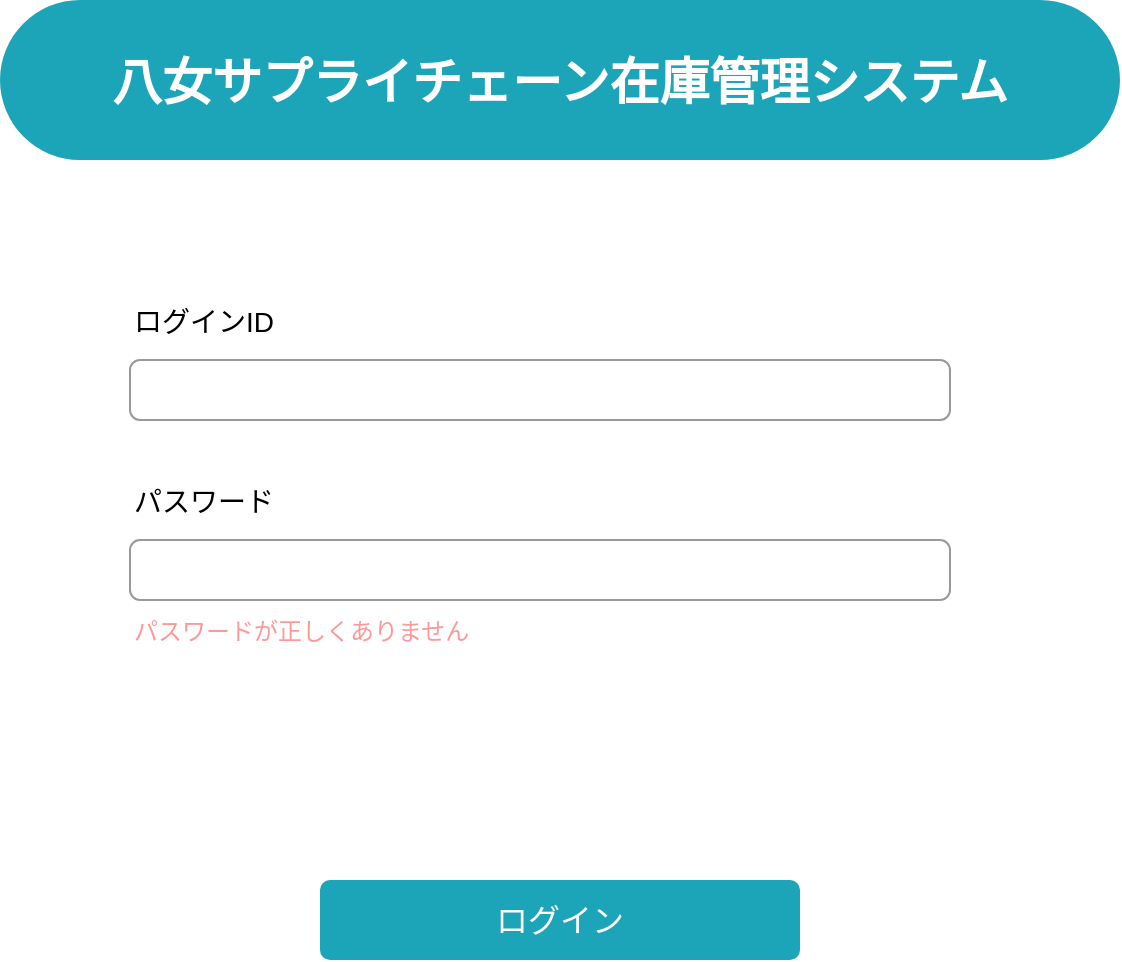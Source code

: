 <mxfile>
    <diagram id="nPhkdxwI-8ep9JNqV6eZ" name="ログイン画面">
        <mxGraphModel dx="1804" dy="1166" grid="1" gridSize="10" guides="1" tooltips="1" connect="1" arrows="1" fold="1" page="1" pageScale="1" pageWidth="1169" pageHeight="827" math="0" shadow="0">
            <root>
                <mxCell id="0"/>
                <mxCell id="1" parent="0"/>
                <mxCell id="2" value="ログイン" style="html=1;shadow=0;dashed=0;shape=mxgraph.bootstrap.rrect;rSize=5;strokeColor=none;strokeWidth=1;fillColor=#1CA5B8;fontColor=#FFFFFF;whiteSpace=wrap;align=center;verticalAlign=middle;spacingLeft=0;fontStyle=0;fontSize=16;spacing=5;" vertex="1" parent="1">
                    <mxGeometry x="465" y="540" width="240" height="40" as="geometry"/>
                </mxCell>
                <mxCell id="3" value="パスワード" style="fillColor=none;strokeColor=none;align=left;fontSize=14;" vertex="1" parent="1">
                    <mxGeometry x="370" y="330" width="260" height="40" as="geometry"/>
                </mxCell>
                <mxCell id="4" value="" style="html=1;shadow=0;dashed=0;shape=mxgraph.bootstrap.rrect;rSize=5;fillColor=none;strokeColor=#999999;align=left;spacing=15;fontSize=14;fontColor=#6C767D;" vertex="1" parent="1">
                    <mxGeometry x="370" y="370" width="410" height="30" as="geometry"/>
                </mxCell>
                <mxCell id="5" value="パスワードが正しくありません" style="fillColor=none;strokeColor=none;align=left;spacing=2;fontSize=12;fontColor=#FF9999;" vertex="1" parent="1">
                    <mxGeometry x="370" y="400" width="260" height="30" as="geometry"/>
                </mxCell>
                <mxCell id="10" value="ログインID" style="fillColor=none;strokeColor=none;align=left;fontSize=14;" vertex="1" parent="1">
                    <mxGeometry x="370" y="240" width="260" height="40" as="geometry"/>
                </mxCell>
                <mxCell id="11" value="" style="html=1;shadow=0;dashed=0;shape=mxgraph.bootstrap.rrect;rSize=5;fillColor=none;strokeColor=#999999;align=left;spacing=15;fontSize=14;fontColor=#6C767D;" vertex="1" parent="1">
                    <mxGeometry x="370" y="280" width="410" height="30" as="geometry"/>
                </mxCell>
                <mxCell id="12" value="八女サプライチェーン在庫管理システム" style="rounded=1;whiteSpace=wrap;html=1;arcSize=50;strokeColor=none;strokeWidth=1;fillColor=#1CA5B8;fontColor=#ffffff;whiteSpace=wrap;align=center;verticalAlign=middle;spacingLeft=0;fontStyle=1;fontSize=25;spacing=10;" vertex="1" parent="1">
                    <mxGeometry x="305" y="100" width="560" height="80" as="geometry"/>
                </mxCell>
            </root>
        </mxGraphModel>
    </diagram>
    <diagram id="VWw6ZKl8EBiHnot_Veix" name="在庫TOP">
        <mxGraphModel dx="1533" dy="1818" grid="1" gridSize="10" guides="1" tooltips="1" connect="1" arrows="1" fold="1" page="1" pageScale="1" pageWidth="1169" pageHeight="827" math="0" shadow="0">
            <root>
                <mxCell id="2mvK1P5FtlpjqYW_Q0hu-0"/>
                <mxCell id="2mvK1P5FtlpjqYW_Q0hu-1" parent="2mvK1P5FtlpjqYW_Q0hu-0"/>
                <mxCell id="-dY6SEeMc8PUk9GyILH9-1" value="Table" style="shape=table;startSize=30;container=1;collapsible=0;childLayout=tableLayout;fontStyle=1;align=center;pointerEvents=1;rounded=1;fontSize=13;fontColor=#FF9999;" vertex="1" parent="2mvK1P5FtlpjqYW_Q0hu-1">
                    <mxGeometry x="100" y="-730" width="300" height="170" as="geometry"/>
                </mxCell>
                <mxCell id="-dY6SEeMc8PUk9GyILH9-2" value="" style="shape=partialRectangle;html=1;whiteSpace=wrap;collapsible=0;dropTarget=0;pointerEvents=0;fillColor=none;top=0;left=0;bottom=0;right=0;points=[[0,0.5],[1,0.5]];portConstraint=eastwest;rounded=1;fontSize=13;fontColor=#FF9999;" vertex="1" parent="-dY6SEeMc8PUk9GyILH9-1">
                    <mxGeometry y="30" width="300" height="38" as="geometry"/>
                </mxCell>
                <mxCell id="-dY6SEeMc8PUk9GyILH9-3" value="300&lt;span style=&quot;white-space: pre&quot;&gt;&#9;&lt;/span&gt;" style="shape=partialRectangle;html=1;whiteSpace=wrap;connectable=0;fillColor=none;top=0;left=0;bottom=0;right=0;overflow=hidden;pointerEvents=1;rounded=1;fontSize=13;fontColor=#FF9999;" vertex="1" parent="-dY6SEeMc8PUk9GyILH9-2">
                    <mxGeometry width="60" height="38" as="geometry">
                        <mxRectangle width="60" height="38" as="alternateBounds"/>
                    </mxGeometry>
                </mxCell>
                <mxCell id="-dY6SEeMc8PUk9GyILH9-4" value="" style="shape=partialRectangle;html=1;whiteSpace=wrap;connectable=0;fillColor=none;top=0;left=0;bottom=0;right=0;overflow=hidden;pointerEvents=1;rounded=1;fontSize=13;fontColor=#FF9999;" vertex="1" parent="-dY6SEeMc8PUk9GyILH9-2">
                    <mxGeometry x="60" width="60" height="38" as="geometry">
                        <mxRectangle width="60" height="38" as="alternateBounds"/>
                    </mxGeometry>
                </mxCell>
                <mxCell id="-dY6SEeMc8PUk9GyILH9-5" value="" style="shape=partialRectangle;html=1;whiteSpace=wrap;connectable=0;fillColor=none;top=0;left=0;bottom=0;right=0;overflow=hidden;pointerEvents=1;rounded=1;fontSize=13;fontColor=#FF9999;" vertex="1" parent="-dY6SEeMc8PUk9GyILH9-2">
                    <mxGeometry x="120" width="60" height="38" as="geometry">
                        <mxRectangle width="60" height="38" as="alternateBounds"/>
                    </mxGeometry>
                </mxCell>
                <mxCell id="-dY6SEeMc8PUk9GyILH9-14" style="shape=partialRectangle;html=1;whiteSpace=wrap;connectable=0;fillColor=none;top=0;left=0;bottom=0;right=0;overflow=hidden;pointerEvents=1;rounded=1;fontSize=13;fontColor=#FF9999;" vertex="1" parent="-dY6SEeMc8PUk9GyILH9-2">
                    <mxGeometry x="180" width="60" height="38" as="geometry">
                        <mxRectangle width="60" height="38" as="alternateBounds"/>
                    </mxGeometry>
                </mxCell>
                <mxCell id="-dY6SEeMc8PUk9GyILH9-17" style="shape=partialRectangle;html=1;whiteSpace=wrap;connectable=0;fillColor=none;top=0;left=0;bottom=0;right=0;overflow=hidden;pointerEvents=1;rounded=1;fontSize=13;fontColor=#FF9999;" vertex="1" parent="-dY6SEeMc8PUk9GyILH9-2">
                    <mxGeometry x="240" width="60" height="38" as="geometry">
                        <mxRectangle width="60" height="38" as="alternateBounds"/>
                    </mxGeometry>
                </mxCell>
                <mxCell id="-dY6SEeMc8PUk9GyILH9-6" value="" style="shape=partialRectangle;html=1;whiteSpace=wrap;collapsible=0;dropTarget=0;pointerEvents=0;fillColor=none;top=0;left=0;bottom=0;right=0;points=[[0,0.5],[1,0.5]];portConstraint=eastwest;rounded=1;fontSize=13;fontColor=#FF9999;" vertex="1" parent="-dY6SEeMc8PUk9GyILH9-1">
                    <mxGeometry y="68" width="300" height="51" as="geometry"/>
                </mxCell>
                <mxCell id="-dY6SEeMc8PUk9GyILH9-7" value="" style="shape=partialRectangle;html=1;whiteSpace=wrap;connectable=0;fillColor=none;top=0;left=0;bottom=0;right=0;overflow=hidden;pointerEvents=1;rounded=1;fontSize=13;fontColor=#FF9999;" vertex="1" parent="-dY6SEeMc8PUk9GyILH9-6">
                    <mxGeometry width="60" height="51" as="geometry">
                        <mxRectangle width="60" height="51" as="alternateBounds"/>
                    </mxGeometry>
                </mxCell>
                <mxCell id="-dY6SEeMc8PUk9GyILH9-8" value="" style="shape=partialRectangle;html=1;whiteSpace=wrap;connectable=0;fillColor=none;top=0;left=0;bottom=0;right=0;overflow=hidden;pointerEvents=1;rounded=1;fontSize=13;fontColor=#FF9999;" vertex="1" parent="-dY6SEeMc8PUk9GyILH9-6">
                    <mxGeometry x="60" width="60" height="51" as="geometry">
                        <mxRectangle width="60" height="51" as="alternateBounds"/>
                    </mxGeometry>
                </mxCell>
                <mxCell id="-dY6SEeMc8PUk9GyILH9-9" value="" style="shape=partialRectangle;html=1;whiteSpace=wrap;connectable=0;fillColor=none;top=0;left=0;bottom=0;right=0;overflow=hidden;pointerEvents=1;rounded=1;fontSize=13;fontColor=#FF9999;" vertex="1" parent="-dY6SEeMc8PUk9GyILH9-6">
                    <mxGeometry x="120" width="60" height="51" as="geometry">
                        <mxRectangle width="60" height="51" as="alternateBounds"/>
                    </mxGeometry>
                </mxCell>
                <mxCell id="-dY6SEeMc8PUk9GyILH9-15" style="shape=partialRectangle;html=1;whiteSpace=wrap;connectable=0;fillColor=none;top=0;left=0;bottom=0;right=0;overflow=hidden;pointerEvents=1;rounded=1;fontSize=13;fontColor=#FF9999;" vertex="1" parent="-dY6SEeMc8PUk9GyILH9-6">
                    <mxGeometry x="180" width="60" height="51" as="geometry">
                        <mxRectangle width="60" height="51" as="alternateBounds"/>
                    </mxGeometry>
                </mxCell>
                <mxCell id="-dY6SEeMc8PUk9GyILH9-18" style="shape=partialRectangle;html=1;whiteSpace=wrap;connectable=0;fillColor=none;top=0;left=0;bottom=0;right=0;overflow=hidden;pointerEvents=1;rounded=1;fontSize=13;fontColor=#FF9999;" vertex="1" parent="-dY6SEeMc8PUk9GyILH9-6">
                    <mxGeometry x="240" width="60" height="51" as="geometry">
                        <mxRectangle width="60" height="51" as="alternateBounds"/>
                    </mxGeometry>
                </mxCell>
                <mxCell id="-dY6SEeMc8PUk9GyILH9-10" value="" style="shape=partialRectangle;html=1;whiteSpace=wrap;collapsible=0;dropTarget=0;pointerEvents=0;fillColor=none;top=0;left=0;bottom=0;right=0;points=[[0,0.5],[1,0.5]];portConstraint=eastwest;rounded=1;fontSize=13;fontColor=#FF9999;" vertex="1" parent="-dY6SEeMc8PUk9GyILH9-1">
                    <mxGeometry y="119" width="300" height="51" as="geometry"/>
                </mxCell>
                <mxCell id="-dY6SEeMc8PUk9GyILH9-11" value="" style="shape=partialRectangle;html=1;whiteSpace=wrap;connectable=0;fillColor=none;top=0;left=0;bottom=0;right=0;overflow=hidden;pointerEvents=1;rounded=1;fontSize=13;fontColor=#FF9999;" vertex="1" parent="-dY6SEeMc8PUk9GyILH9-10">
                    <mxGeometry width="60" height="51" as="geometry">
                        <mxRectangle width="60" height="51" as="alternateBounds"/>
                    </mxGeometry>
                </mxCell>
                <mxCell id="-dY6SEeMc8PUk9GyILH9-12" value="" style="shape=partialRectangle;html=1;whiteSpace=wrap;connectable=0;fillColor=none;top=0;left=0;bottom=0;right=0;overflow=hidden;pointerEvents=1;rounded=1;fontSize=13;fontColor=#FF9999;" vertex="1" parent="-dY6SEeMc8PUk9GyILH9-10">
                    <mxGeometry x="60" width="60" height="51" as="geometry">
                        <mxRectangle width="60" height="51" as="alternateBounds"/>
                    </mxGeometry>
                </mxCell>
                <mxCell id="-dY6SEeMc8PUk9GyILH9-13" value="" style="shape=partialRectangle;html=1;whiteSpace=wrap;connectable=0;fillColor=none;top=0;left=0;bottom=0;right=0;overflow=hidden;pointerEvents=1;rounded=1;fontSize=13;fontColor=#FF9999;" vertex="1" parent="-dY6SEeMc8PUk9GyILH9-10">
                    <mxGeometry x="120" width="60" height="51" as="geometry">
                        <mxRectangle width="60" height="51" as="alternateBounds"/>
                    </mxGeometry>
                </mxCell>
                <mxCell id="-dY6SEeMc8PUk9GyILH9-16" style="shape=partialRectangle;html=1;whiteSpace=wrap;connectable=0;fillColor=none;top=0;left=0;bottom=0;right=0;overflow=hidden;pointerEvents=1;rounded=1;fontSize=13;fontColor=#FF9999;" vertex="1" parent="-dY6SEeMc8PUk9GyILH9-10">
                    <mxGeometry x="180" width="60" height="51" as="geometry">
                        <mxRectangle width="60" height="51" as="alternateBounds"/>
                    </mxGeometry>
                </mxCell>
                <mxCell id="-dY6SEeMc8PUk9GyILH9-19" style="shape=partialRectangle;html=1;whiteSpace=wrap;connectable=0;fillColor=none;top=0;left=0;bottom=0;right=0;overflow=hidden;pointerEvents=1;rounded=1;fontSize=13;fontColor=#FF9999;" vertex="1" parent="-dY6SEeMc8PUk9GyILH9-10">
                    <mxGeometry x="240" width="60" height="51" as="geometry">
                        <mxRectangle width="60" height="51" as="alternateBounds"/>
                    </mxGeometry>
                </mxCell>
            </root>
        </mxGraphModel>
    </diagram>
</mxfile>